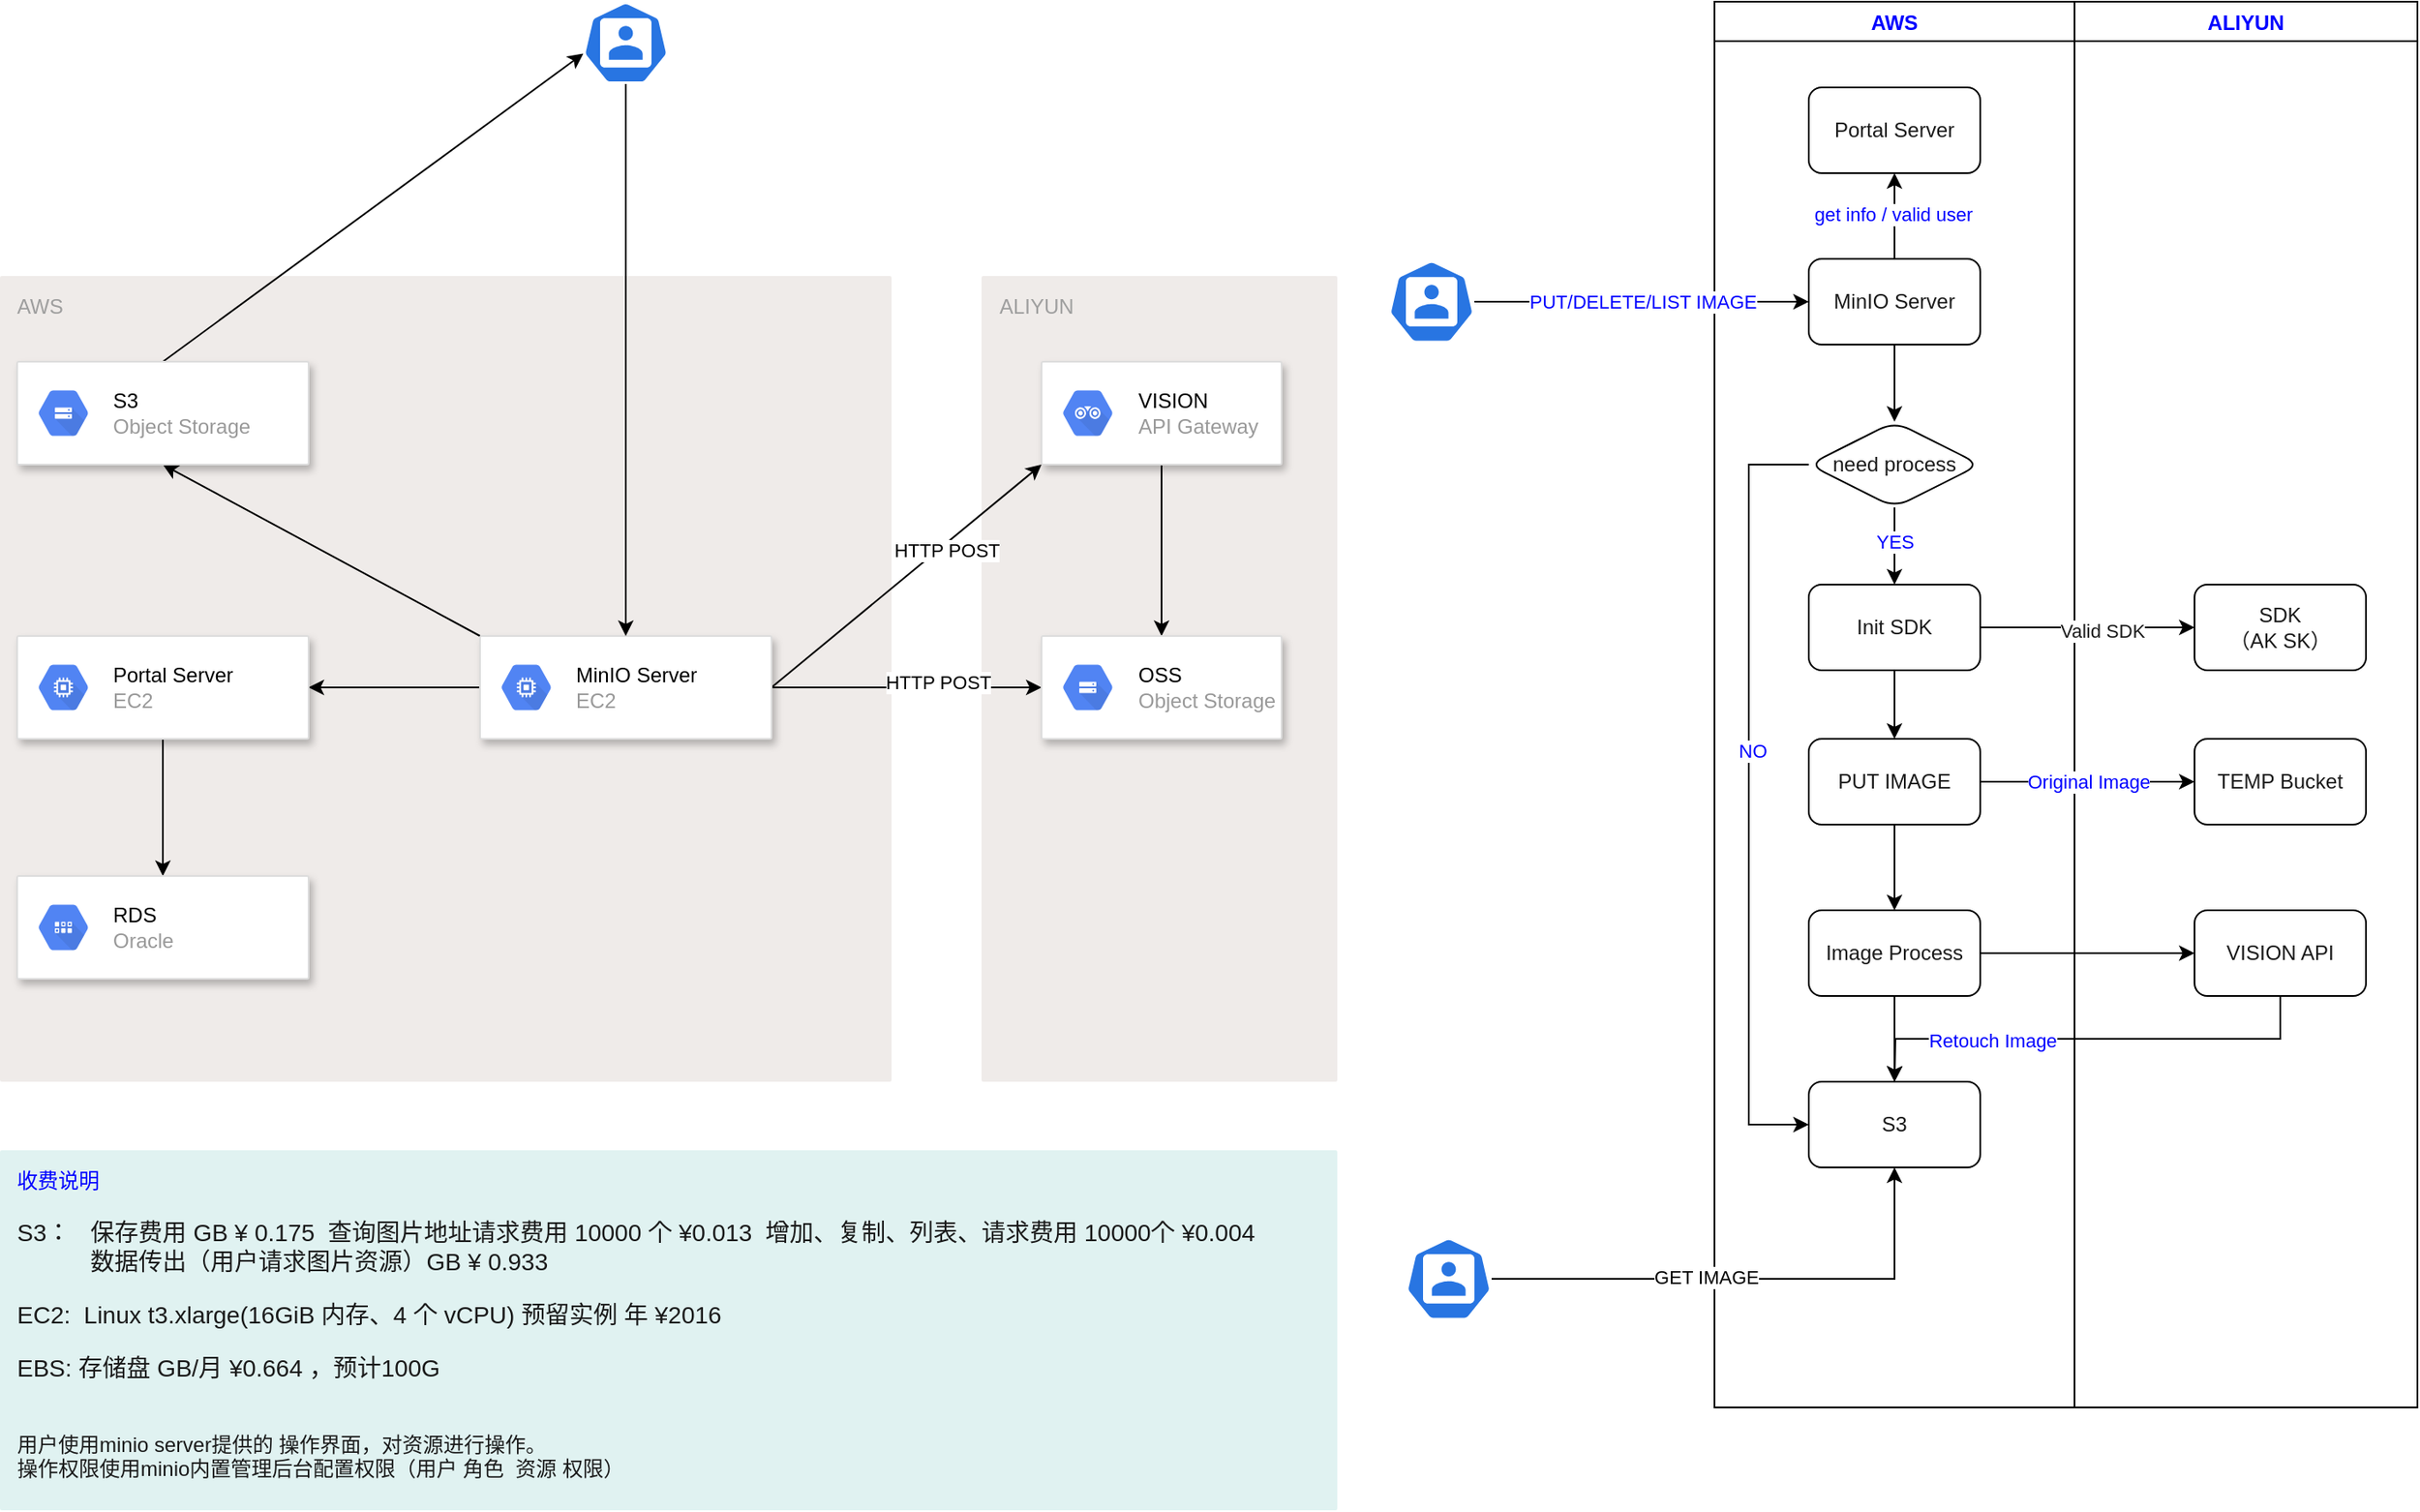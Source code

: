 <mxfile version="13.6.9" type="github">
  <diagram id="5kCHEIIx-SN151SwvPzQ" name="Page-1">
    <mxGraphModel dx="2893" dy="1131" grid="1" gridSize="10" guides="1" tooltips="1" connect="1" arrows="1" fold="1" page="1" pageScale="1" pageWidth="827" pageHeight="1169" math="0" shadow="0">
      <root>
        <mxCell id="0" />
        <mxCell id="1" parent="0" />
        <mxCell id="PKJmyre9kMcEaRqX343v-17" value="ALIYUN" style="points=[[0,0,0],[0.25,0,0],[0.5,0,0],[0.75,0,0],[1,0,0],[1,0.25,0],[1,0.5,0],[1,0.75,0],[1,1,0],[0.75,1,0],[0.5,1,0],[0.25,1,0],[0,1,0],[0,0.75,0],[0,0.5,0],[0,0.25,0]];rounded=1;absoluteArcSize=1;arcSize=2;html=1;strokeColor=none;gradientColor=none;shadow=0;dashed=0;fontSize=12;fontColor=#9E9E9E;align=left;verticalAlign=top;spacing=10;spacingTop=-4;fillColor=#EFEBE9;" parent="1" vertex="1">
          <mxGeometry x="-157.5" y="290" width="207.5" height="470" as="geometry" />
        </mxCell>
        <mxCell id="PKJmyre9kMcEaRqX343v-2" value="AWS" style="points=[[0,0,0],[0.25,0,0],[0.5,0,0],[0.75,0,0],[1,0,0],[1,0.25,0],[1,0.5,0],[1,0.75,0],[1,1,0],[0.75,1,0],[0.5,1,0],[0.25,1,0],[0,1,0],[0,0.75,0],[0,0.5,0],[0,0.25,0]];rounded=1;absoluteArcSize=1;arcSize=2;html=1;strokeColor=none;gradientColor=none;shadow=0;dashed=0;fontSize=12;fontColor=#9E9E9E;align=left;verticalAlign=top;spacing=10;spacingTop=-4;fillColor=#EFEBE9;" parent="1" vertex="1">
          <mxGeometry x="-730" y="290" width="520" height="470" as="geometry" />
        </mxCell>
        <mxCell id="PKJmyre9kMcEaRqX343v-26" style="edgeStyle=orthogonalEdgeStyle;rounded=0;orthogonalLoop=1;jettySize=auto;html=1;exitX=1;exitY=0.5;exitDx=0;exitDy=0;" parent="1" source="PKJmyre9kMcEaRqX343v-9" target="PKJmyre9kMcEaRqX343v-24" edge="1">
          <mxGeometry relative="1" as="geometry" />
        </mxCell>
        <mxCell id="PKJmyre9kMcEaRqX343v-30" value="HTTP POST" style="edgeLabel;html=1;align=center;verticalAlign=middle;resizable=0;points=[];" parent="PKJmyre9kMcEaRqX343v-26" vertex="1" connectable="0">
          <mxGeometry x="0.232" y="3" relative="1" as="geometry">
            <mxPoint as="offset" />
          </mxGeometry>
        </mxCell>
        <mxCell id="PKJmyre9kMcEaRqX343v-28" style="rounded=0;orthogonalLoop=1;jettySize=auto;html=1;exitX=1;exitY=0.5;exitDx=0;exitDy=0;entryX=0;entryY=1;entryDx=0;entryDy=0;" parent="1" source="PKJmyre9kMcEaRqX343v-9" target="PKJmyre9kMcEaRqX343v-18" edge="1">
          <mxGeometry relative="1" as="geometry" />
        </mxCell>
        <mxCell id="PKJmyre9kMcEaRqX343v-29" value="HTTP POST" style="edgeLabel;html=1;align=center;verticalAlign=middle;resizable=0;points=[];" parent="PKJmyre9kMcEaRqX343v-28" vertex="1" connectable="0">
          <mxGeometry x="0.262" y="-3" relative="1" as="geometry">
            <mxPoint as="offset" />
          </mxGeometry>
        </mxCell>
        <mxCell id="VEAzBk5qKk5hibjYsEHk-6" style="edgeStyle=none;rounded=0;orthogonalLoop=1;jettySize=auto;html=1;exitX=0;exitY=0;exitDx=0;exitDy=0;entryX=0.5;entryY=1;entryDx=0;entryDy=0;" edge="1" parent="1" source="PKJmyre9kMcEaRqX343v-9" target="PKJmyre9kMcEaRqX343v-22">
          <mxGeometry relative="1" as="geometry" />
        </mxCell>
        <mxCell id="VEAzBk5qKk5hibjYsEHk-7" value="" style="edgeStyle=none;rounded=0;orthogonalLoop=1;jettySize=auto;html=1;" edge="1" parent="1" source="PKJmyre9kMcEaRqX343v-9" target="PKJmyre9kMcEaRqX343v-11">
          <mxGeometry relative="1" as="geometry" />
        </mxCell>
        <mxCell id="PKJmyre9kMcEaRqX343v-9" value="" style="strokeColor=#dddddd;shadow=1;strokeWidth=1;rounded=1;absoluteArcSize=1;arcSize=2;align=left;" parent="1" vertex="1">
          <mxGeometry x="-450" y="500" width="170" height="60" as="geometry" />
        </mxCell>
        <mxCell id="PKJmyre9kMcEaRqX343v-10" value="&lt;font color=&quot;#000000&quot;&gt;MinIO Server&lt;/font&gt;&lt;br&gt;EC2" style="dashed=0;connectable=0;html=1;fillColor=#5184F3;strokeColor=none;shape=mxgraph.gcp2.hexIcon;prIcon=compute_engine;part=1;labelPosition=right;verticalLabelPosition=middle;align=left;verticalAlign=middle;spacingLeft=5;fontColor=#999999;fontSize=12;" parent="PKJmyre9kMcEaRqX343v-9" vertex="1">
          <mxGeometry y="0.5" width="44" height="39" relative="1" as="geometry">
            <mxPoint x="5" y="-19.5" as="offset" />
          </mxGeometry>
        </mxCell>
        <mxCell id="VEAzBk5qKk5hibjYsEHk-9" style="edgeStyle=none;rounded=0;orthogonalLoop=1;jettySize=auto;html=1;exitX=0.5;exitY=1;exitDx=0;exitDy=0;entryX=0.5;entryY=0;entryDx=0;entryDy=0;" edge="1" parent="1" source="PKJmyre9kMcEaRqX343v-11" target="PKJmyre9kMcEaRqX343v-15">
          <mxGeometry relative="1" as="geometry" />
        </mxCell>
        <mxCell id="PKJmyre9kMcEaRqX343v-11" value="" style="strokeColor=#dddddd;shadow=1;strokeWidth=1;rounded=1;absoluteArcSize=1;arcSize=2;align=left;" parent="1" vertex="1">
          <mxGeometry x="-720" y="500" width="170" height="60" as="geometry" />
        </mxCell>
        <mxCell id="PKJmyre9kMcEaRqX343v-12" value="&lt;font color=&quot;#000000&quot;&gt;Portal&amp;nbsp;Server&lt;/font&gt;&lt;br&gt;EC2" style="dashed=0;connectable=0;html=1;fillColor=#5184F3;strokeColor=none;shape=mxgraph.gcp2.hexIcon;prIcon=compute_engine;part=1;labelPosition=right;verticalLabelPosition=middle;align=left;verticalAlign=middle;spacingLeft=5;fontColor=#999999;fontSize=12;" parent="PKJmyre9kMcEaRqX343v-11" vertex="1">
          <mxGeometry y="0.5" width="44" height="39" relative="1" as="geometry">
            <mxPoint x="5" y="-19.5" as="offset" />
          </mxGeometry>
        </mxCell>
        <mxCell id="PKJmyre9kMcEaRqX343v-15" value="" style="strokeColor=#dddddd;shadow=1;strokeWidth=1;rounded=1;absoluteArcSize=1;arcSize=2;align=left;" parent="1" vertex="1">
          <mxGeometry x="-720" y="640" width="170" height="60" as="geometry" />
        </mxCell>
        <mxCell id="PKJmyre9kMcEaRqX343v-16" value="&lt;font color=&quot;#000000&quot;&gt;RDS&lt;/font&gt;&lt;br&gt;Oracle" style="dashed=0;connectable=0;html=1;fillColor=#5184F3;strokeColor=none;shape=mxgraph.gcp2.hexIcon;prIcon=cloud_datastore;part=1;labelPosition=right;verticalLabelPosition=middle;align=left;verticalAlign=middle;spacingLeft=5;fontColor=#999999;fontSize=12;" parent="PKJmyre9kMcEaRqX343v-15" vertex="1">
          <mxGeometry y="0.5" width="44" height="39" relative="1" as="geometry">
            <mxPoint x="5" y="-19.5" as="offset" />
          </mxGeometry>
        </mxCell>
        <mxCell id="PKJmyre9kMcEaRqX343v-27" style="edgeStyle=orthogonalEdgeStyle;rounded=0;orthogonalLoop=1;jettySize=auto;html=1;exitX=0.5;exitY=1;exitDx=0;exitDy=0;entryX=0.5;entryY=0;entryDx=0;entryDy=0;" parent="1" source="PKJmyre9kMcEaRqX343v-18" target="PKJmyre9kMcEaRqX343v-24" edge="1">
          <mxGeometry relative="1" as="geometry" />
        </mxCell>
        <mxCell id="PKJmyre9kMcEaRqX343v-18" value="" style="strokeColor=#dddddd;shadow=1;strokeWidth=1;rounded=1;absoluteArcSize=1;arcSize=2;align=left;" parent="1" vertex="1">
          <mxGeometry x="-122.5" y="340" width="140" height="60" as="geometry" />
        </mxCell>
        <mxCell id="PKJmyre9kMcEaRqX343v-19" value="&lt;font color=&quot;#000000&quot;&gt;VISION&lt;/font&gt;&lt;br&gt;API Gateway" style="dashed=0;connectable=0;html=1;fillColor=#5184F3;strokeColor=none;shape=mxgraph.gcp2.hexIcon;prIcon=api_analytics;part=1;labelPosition=right;verticalLabelPosition=middle;align=left;verticalAlign=middle;spacingLeft=5;fontColor=#999999;fontSize=12;" parent="PKJmyre9kMcEaRqX343v-18" vertex="1">
          <mxGeometry y="0.5" width="44" height="39" relative="1" as="geometry">
            <mxPoint x="5" y="-19.5" as="offset" />
          </mxGeometry>
        </mxCell>
        <mxCell id="PKJmyre9kMcEaRqX343v-36" style="edgeStyle=none;rounded=0;orthogonalLoop=1;jettySize=auto;html=1;exitX=0.5;exitY=0;exitDx=0;exitDy=0;entryX=0.005;entryY=0.63;entryDx=0;entryDy=0;entryPerimeter=0;" parent="1" source="PKJmyre9kMcEaRqX343v-22" target="PKJmyre9kMcEaRqX343v-35" edge="1">
          <mxGeometry relative="1" as="geometry" />
        </mxCell>
        <mxCell id="PKJmyre9kMcEaRqX343v-22" value="" style="strokeColor=#dddddd;shadow=1;strokeWidth=1;rounded=1;absoluteArcSize=1;arcSize=2;align=left;" parent="1" vertex="1">
          <mxGeometry x="-720" y="340" width="170" height="60" as="geometry" />
        </mxCell>
        <mxCell id="PKJmyre9kMcEaRqX343v-23" value="&lt;font color=&quot;#000000&quot;&gt;S3&lt;/font&gt;&lt;br&gt;Object Storage" style="dashed=0;connectable=0;html=1;fillColor=#5184F3;strokeColor=none;shape=mxgraph.gcp2.hexIcon;prIcon=cloud_storage;part=1;labelPosition=right;verticalLabelPosition=middle;align=left;verticalAlign=middle;spacingLeft=5;fontColor=#999999;fontSize=12;" parent="PKJmyre9kMcEaRqX343v-22" vertex="1">
          <mxGeometry y="0.5" width="44" height="39" relative="1" as="geometry">
            <mxPoint x="5" y="-19.5" as="offset" />
          </mxGeometry>
        </mxCell>
        <mxCell id="PKJmyre9kMcEaRqX343v-24" value="" style="strokeColor=#dddddd;shadow=1;strokeWidth=1;rounded=1;absoluteArcSize=1;arcSize=2;align=left;" parent="1" vertex="1">
          <mxGeometry x="-122.5" y="500" width="140" height="60" as="geometry" />
        </mxCell>
        <mxCell id="PKJmyre9kMcEaRqX343v-25" value="&lt;font color=&quot;#000000&quot;&gt;OSS&lt;/font&gt;&lt;br&gt;Object Storage" style="dashed=0;connectable=0;html=1;fillColor=#5184F3;strokeColor=none;shape=mxgraph.gcp2.hexIcon;prIcon=cloud_storage;part=1;labelPosition=right;verticalLabelPosition=middle;align=left;verticalAlign=middle;spacingLeft=5;fontColor=#999999;fontSize=12;" parent="PKJmyre9kMcEaRqX343v-24" vertex="1">
          <mxGeometry y="0.5" width="44" height="39" relative="1" as="geometry">
            <mxPoint x="5" y="-19.5" as="offset" />
          </mxGeometry>
        </mxCell>
        <mxCell id="PKJmyre9kMcEaRqX343v-38" style="edgeStyle=none;rounded=0;orthogonalLoop=1;jettySize=auto;html=1;exitX=0.5;exitY=1;exitDx=0;exitDy=0;exitPerimeter=0;" parent="1" source="PKJmyre9kMcEaRqX343v-35" target="PKJmyre9kMcEaRqX343v-9" edge="1">
          <mxGeometry relative="1" as="geometry" />
        </mxCell>
        <mxCell id="PKJmyre9kMcEaRqX343v-35" value="" style="html=1;dashed=0;whitespace=wrap;fillColor=#2875E2;strokeColor=#ffffff;points=[[0.005,0.63,0],[0.1,0.2,0],[0.9,0.2,0],[0.5,0,0],[0.995,0.63,0],[0.72,0.99,0],[0.5,1,0],[0.28,0.99,0]];shape=mxgraph.kubernetes.icon;prIcon=user;align=left;" parent="1" vertex="1">
          <mxGeometry x="-390" y="130" width="50" height="48" as="geometry" />
        </mxCell>
        <mxCell id="PKJmyre9kMcEaRqX343v-40" value="收费说明&lt;br&gt;&lt;br&gt;&lt;font color=&quot;#1a1a1a&quot;&gt;&lt;span style=&quot;font-size: 14px&quot;&gt;S3：&amp;nbsp; &amp;nbsp;保存费用&amp;nbsp;&lt;/span&gt;&lt;span style=&quot;font-size: 14px ; text-align: center&quot;&gt;GB ¥ 0.175&amp;nbsp; 查询图片地址请求费用 10000 个 ¥0.013&amp;nbsp; 增加、复制、列表、请求费用 10000个 ¥0.004&lt;br&gt;&lt;/span&gt;&lt;span style=&quot;font-size: 14px&quot;&gt;&amp;nbsp; &amp;nbsp; &amp;nbsp; &amp;nbsp; &amp;nbsp; &amp;nbsp;数据传出（用户请求图片资源）GB ¥ 0.933&lt;/span&gt;&lt;br&gt;&lt;br&gt;&lt;span style=&quot;font-size: 14px&quot;&gt;EC2:&amp;nbsp; Linux t3.xlarge(16GiB 内存、4 个 vCPU) 预留实例 年 ¥2016&lt;br&gt;&lt;/span&gt;&lt;br&gt;&lt;font style=&quot;font-size: 14px&quot;&gt;EBS: 存储盘 GB/月 ¥0.664 ，预计100G&lt;br&gt;&lt;/font&gt;&lt;br&gt;&lt;br&gt;用户使用minio server提供的 操作界面，对资源进行操作。&lt;br&gt;操作权限使用minio内置管理后台配置权限（用户 角色&amp;nbsp; 资源 权限）&lt;br&gt;&lt;/font&gt;" style="points=[[0,0,0],[0.25,0,0],[0.5,0,0],[0.75,0,0],[1,0,0],[1,0.25,0],[1,0.5,0],[1,0.75,0],[1,1,0],[0.75,1,0],[0.5,1,0],[0.25,1,0],[0,1,0],[0,0.75,0],[0,0.5,0],[0,0.25,0]];rounded=1;absoluteArcSize=1;arcSize=2;html=1;strokeColor=none;gradientColor=none;shadow=0;dashed=0;fontSize=12;align=left;verticalAlign=top;spacing=10;spacingTop=-4;fillColor=#E0F2F1;fontColor=#0000FF;" parent="1" vertex="1">
          <mxGeometry x="-730" y="800" width="780" height="210" as="geometry" />
        </mxCell>
        <mxCell id="PKJmyre9kMcEaRqX343v-45" value="AWS" style="swimlane;fontColor=#0000FF;align=center;" parent="1" vertex="1">
          <mxGeometry x="270" y="130" width="210" height="820" as="geometry" />
        </mxCell>
        <mxCell id="VEAzBk5qKk5hibjYsEHk-14" style="edgeStyle=none;rounded=0;orthogonalLoop=1;jettySize=auto;html=1;exitX=0.5;exitY=0;exitDx=0;exitDy=0;fontColor=#0000FF;" edge="1" parent="PKJmyre9kMcEaRqX343v-45" source="PKJmyre9kMcEaRqX343v-49" target="VEAzBk5qKk5hibjYsEHk-13">
          <mxGeometry relative="1" as="geometry" />
        </mxCell>
        <mxCell id="VEAzBk5qKk5hibjYsEHk-15" value="get info / valid user" style="edgeLabel;html=1;align=center;verticalAlign=middle;resizable=0;points=[];fontColor=#0000FF;" vertex="1" connectable="0" parent="VEAzBk5qKk5hibjYsEHk-14">
          <mxGeometry x="0.04" y="1" relative="1" as="geometry">
            <mxPoint as="offset" />
          </mxGeometry>
        </mxCell>
        <mxCell id="PKJmyre9kMcEaRqX343v-49" value="MinIO Server" style="rounded=1;whiteSpace=wrap;html=1;align=center;fontColor=#1A1A1A;" parent="PKJmyre9kMcEaRqX343v-45" vertex="1">
          <mxGeometry x="55" y="150" width="100" height="50" as="geometry" />
        </mxCell>
        <mxCell id="PKJmyre9kMcEaRqX343v-80" style="edgeStyle=orthogonalEdgeStyle;rounded=0;orthogonalLoop=1;jettySize=auto;html=1;fontColor=#0000FF;exitX=0;exitY=0.5;exitDx=0;exitDy=0;entryX=0;entryY=0.5;entryDx=0;entryDy=0;" parent="PKJmyre9kMcEaRqX343v-45" source="PKJmyre9kMcEaRqX343v-53" target="PKJmyre9kMcEaRqX343v-85" edge="1">
          <mxGeometry relative="1" as="geometry">
            <Array as="points">
              <mxPoint x="20" y="270" />
              <mxPoint x="20" y="655" />
            </Array>
            <mxPoint x="110" y="645" as="targetPoint" />
          </mxGeometry>
        </mxCell>
        <mxCell id="PKJmyre9kMcEaRqX343v-81" value="NO" style="edgeLabel;html=1;align=center;verticalAlign=middle;resizable=0;points=[];fontColor=#0000FF;" parent="PKJmyre9kMcEaRqX343v-80" vertex="1" connectable="0">
          <mxGeometry x="-0.114" y="2" relative="1" as="geometry">
            <mxPoint as="offset" />
          </mxGeometry>
        </mxCell>
        <mxCell id="PKJmyre9kMcEaRqX343v-53" value="need process" style="rhombus;whiteSpace=wrap;html=1;rounded=1;fontColor=#1A1A1A;" parent="PKJmyre9kMcEaRqX343v-45" vertex="1">
          <mxGeometry x="55" y="245" width="100" height="50" as="geometry" />
        </mxCell>
        <mxCell id="PKJmyre9kMcEaRqX343v-54" value="" style="edgeStyle=none;rounded=0;orthogonalLoop=1;jettySize=auto;html=1;fontColor=#0000FF;" parent="PKJmyre9kMcEaRqX343v-45" source="PKJmyre9kMcEaRqX343v-49" target="PKJmyre9kMcEaRqX343v-53" edge="1">
          <mxGeometry relative="1" as="geometry" />
        </mxCell>
        <mxCell id="VEAzBk5qKk5hibjYsEHk-16" style="edgeStyle=none;rounded=0;orthogonalLoop=1;jettySize=auto;html=1;exitX=0.5;exitY=1;exitDx=0;exitDy=0;fontColor=#0000FF;" edge="1" parent="PKJmyre9kMcEaRqX343v-45" source="PKJmyre9kMcEaRqX343v-67" target="PKJmyre9kMcEaRqX343v-71">
          <mxGeometry relative="1" as="geometry" />
        </mxCell>
        <mxCell id="PKJmyre9kMcEaRqX343v-67" value="PUT IMAGE" style="rounded=1;whiteSpace=wrap;html=1;align=center;fontColor=#1A1A1A;" parent="PKJmyre9kMcEaRqX343v-45" vertex="1">
          <mxGeometry x="55" y="430" width="100" height="50" as="geometry" />
        </mxCell>
        <mxCell id="VEAzBk5qKk5hibjYsEHk-17" style="edgeStyle=none;rounded=0;orthogonalLoop=1;jettySize=auto;html=1;exitX=0.5;exitY=1;exitDx=0;exitDy=0;entryX=0.5;entryY=0;entryDx=0;entryDy=0;fontColor=#0000FF;" edge="1" parent="PKJmyre9kMcEaRqX343v-45" source="PKJmyre9kMcEaRqX343v-71" target="PKJmyre9kMcEaRqX343v-85">
          <mxGeometry relative="1" as="geometry" />
        </mxCell>
        <mxCell id="PKJmyre9kMcEaRqX343v-71" value="Image Process" style="rounded=1;whiteSpace=wrap;html=1;align=center;fontColor=#1A1A1A;" parent="PKJmyre9kMcEaRqX343v-45" vertex="1">
          <mxGeometry x="55" y="530" width="100" height="50" as="geometry" />
        </mxCell>
        <mxCell id="PKJmyre9kMcEaRqX343v-85" value="S3" style="rounded=1;whiteSpace=wrap;html=1;align=center;fontColor=#1A1A1A;" parent="PKJmyre9kMcEaRqX343v-45" vertex="1">
          <mxGeometry x="55" y="630" width="100" height="50" as="geometry" />
        </mxCell>
        <mxCell id="VEAzBk5qKk5hibjYsEHk-13" value="Portal Server" style="rounded=1;whiteSpace=wrap;html=1;align=center;fontColor=#1A1A1A;" vertex="1" parent="PKJmyre9kMcEaRqX343v-45">
          <mxGeometry x="55" y="50" width="100" height="50" as="geometry" />
        </mxCell>
        <mxCell id="PKJmyre9kMcEaRqX343v-46" value="ALIYUN" style="swimlane;fontColor=#0000FF;align=center;" parent="1" vertex="1">
          <mxGeometry x="480" y="130" width="200" height="820" as="geometry" />
        </mxCell>
        <mxCell id="PKJmyre9kMcEaRqX343v-61" value="SDK&lt;br&gt;（AK SK）" style="rounded=1;whiteSpace=wrap;html=1;align=center;fontColor=#1A1A1A;" parent="PKJmyre9kMcEaRqX343v-46" vertex="1">
          <mxGeometry x="70" y="340" width="100" height="50" as="geometry" />
        </mxCell>
        <mxCell id="PKJmyre9kMcEaRqX343v-55" value="VISION API" style="rounded=1;whiteSpace=wrap;html=1;align=center;fontColor=#1A1A1A;" parent="PKJmyre9kMcEaRqX343v-46" vertex="1">
          <mxGeometry x="70" y="530" width="100" height="50" as="geometry" />
        </mxCell>
        <mxCell id="PKJmyre9kMcEaRqX343v-69" value="TEMP Bucket" style="rounded=1;whiteSpace=wrap;html=1;align=center;fontColor=#1A1A1A;" parent="PKJmyre9kMcEaRqX343v-46" vertex="1">
          <mxGeometry x="70" y="430" width="100" height="50" as="geometry" />
        </mxCell>
        <mxCell id="PKJmyre9kMcEaRqX343v-52" value="PUT/DELETE/LIST IMAGE" style="edgeStyle=none;rounded=0;orthogonalLoop=1;jettySize=auto;html=1;fontColor=#0000FF;" parent="1" source="PKJmyre9kMcEaRqX343v-47" target="PKJmyre9kMcEaRqX343v-49" edge="1">
          <mxGeometry relative="1" as="geometry" />
        </mxCell>
        <mxCell id="PKJmyre9kMcEaRqX343v-47" value="" style="html=1;dashed=0;whitespace=wrap;fillColor=#2875E2;strokeColor=#ffffff;points=[[0.005,0.63,0],[0.1,0.2,0],[0.9,0.2,0],[0.5,0,0],[0.995,0.63,0],[0.72,0.99,0],[0.5,1,0],[0.28,0.99,0]];shape=mxgraph.kubernetes.icon;prIcon=user;align=left;" parent="1" vertex="1">
          <mxGeometry x="80" y="280" width="50" height="50" as="geometry" />
        </mxCell>
        <mxCell id="PKJmyre9kMcEaRqX343v-64" style="edgeStyle=none;rounded=0;orthogonalLoop=1;jettySize=auto;html=1;exitX=1;exitY=0.5;exitDx=0;exitDy=0;fontColor=#1A1A1A;" parent="1" source="PKJmyre9kMcEaRqX343v-59" target="PKJmyre9kMcEaRqX343v-61" edge="1">
          <mxGeometry relative="1" as="geometry" />
        </mxCell>
        <mxCell id="PKJmyre9kMcEaRqX343v-66" value="Valid SDK" style="edgeLabel;html=1;align=center;verticalAlign=middle;resizable=0;points=[];fontColor=#1A1A1A;" parent="PKJmyre9kMcEaRqX343v-64" vertex="1" connectable="0">
          <mxGeometry x="0.136" y="-2" relative="1" as="geometry">
            <mxPoint as="offset" />
          </mxGeometry>
        </mxCell>
        <mxCell id="PKJmyre9kMcEaRqX343v-68" style="edgeStyle=orthogonalEdgeStyle;rounded=0;orthogonalLoop=1;jettySize=auto;html=1;exitX=0.5;exitY=1;exitDx=0;exitDy=0;entryX=0.5;entryY=0;entryDx=0;entryDy=0;fontColor=#1A1A1A;" parent="1" source="PKJmyre9kMcEaRqX343v-59" target="PKJmyre9kMcEaRqX343v-67" edge="1">
          <mxGeometry relative="1" as="geometry" />
        </mxCell>
        <mxCell id="PKJmyre9kMcEaRqX343v-70" value="&lt;span class=&quot;tlid-translation translation&quot; lang=&quot;en&quot;&gt;Original Image&lt;/span&gt;" style="edgeStyle=orthogonalEdgeStyle;rounded=0;orthogonalLoop=1;jettySize=auto;html=1;exitX=1;exitY=0.5;exitDx=0;exitDy=0;fontColor=#0000FF;" parent="1" source="PKJmyre9kMcEaRqX343v-67" target="PKJmyre9kMcEaRqX343v-69" edge="1">
          <mxGeometry relative="1" as="geometry" />
        </mxCell>
        <mxCell id="PKJmyre9kMcEaRqX343v-72" style="edgeStyle=orthogonalEdgeStyle;rounded=0;orthogonalLoop=1;jettySize=auto;html=1;exitX=1;exitY=0.5;exitDx=0;exitDy=0;fontColor=#1A1A1A;" parent="1" source="PKJmyre9kMcEaRqX343v-71" target="PKJmyre9kMcEaRqX343v-55" edge="1">
          <mxGeometry relative="1" as="geometry" />
        </mxCell>
        <mxCell id="PKJmyre9kMcEaRqX343v-77" style="edgeStyle=orthogonalEdgeStyle;rounded=0;orthogonalLoop=1;jettySize=auto;html=1;exitX=0.5;exitY=1;exitDx=0;exitDy=0;fontColor=#1A1A1A;" parent="1" source="PKJmyre9kMcEaRqX343v-55" edge="1">
          <mxGeometry relative="1" as="geometry">
            <mxPoint x="375" y="760" as="targetPoint" />
          </mxGeometry>
        </mxCell>
        <mxCell id="VEAzBk5qKk5hibjYsEHk-10" value="Retouch Image" style="edgeLabel;html=1;align=center;verticalAlign=middle;resizable=0;points=[];fontColor=#0000FF;" vertex="1" connectable="0" parent="PKJmyre9kMcEaRqX343v-77">
          <mxGeometry x="-0.193" y="1" relative="1" as="geometry">
            <mxPoint x="-82" as="offset" />
          </mxGeometry>
        </mxCell>
        <mxCell id="VEAzBk5qKk5hibjYsEHk-2" style="edgeStyle=orthogonalEdgeStyle;rounded=0;orthogonalLoop=1;jettySize=auto;html=1;" edge="1" parent="1" source="VEAzBk5qKk5hibjYsEHk-1" target="PKJmyre9kMcEaRqX343v-85">
          <mxGeometry relative="1" as="geometry" />
        </mxCell>
        <mxCell id="VEAzBk5qKk5hibjYsEHk-3" value="GET IMAGE" style="edgeLabel;html=1;align=center;verticalAlign=middle;resizable=0;points=[];" vertex="1" connectable="0" parent="VEAzBk5qKk5hibjYsEHk-2">
          <mxGeometry x="-0.17" y="1" relative="1" as="geometry">
            <mxPoint as="offset" />
          </mxGeometry>
        </mxCell>
        <mxCell id="VEAzBk5qKk5hibjYsEHk-1" value="" style="html=1;dashed=0;whitespace=wrap;fillColor=#2875E2;strokeColor=#ffffff;points=[[0.005,0.63,0],[0.1,0.2,0],[0.9,0.2,0],[0.5,0,0],[0.995,0.63,0],[0.72,0.99,0],[0.5,1,0],[0.28,0.99,0]];shape=mxgraph.kubernetes.icon;prIcon=user;align=left;" vertex="1" parent="1">
          <mxGeometry x="90" y="850" width="50" height="50" as="geometry" />
        </mxCell>
        <mxCell id="PKJmyre9kMcEaRqX343v-59" value="Init SDK" style="rounded=1;whiteSpace=wrap;html=1;align=center;fontColor=#1A1A1A;" parent="1" vertex="1">
          <mxGeometry x="325" y="470" width="100" height="50" as="geometry" />
        </mxCell>
        <mxCell id="PKJmyre9kMcEaRqX343v-60" value="YES" style="edgeStyle=none;rounded=0;orthogonalLoop=1;jettySize=auto;html=1;fontColor=#0000FF;" parent="1" source="PKJmyre9kMcEaRqX343v-53" target="PKJmyre9kMcEaRqX343v-59" edge="1">
          <mxGeometry x="-0.111" relative="1" as="geometry">
            <mxPoint as="offset" />
          </mxGeometry>
        </mxCell>
      </root>
    </mxGraphModel>
  </diagram>
</mxfile>
